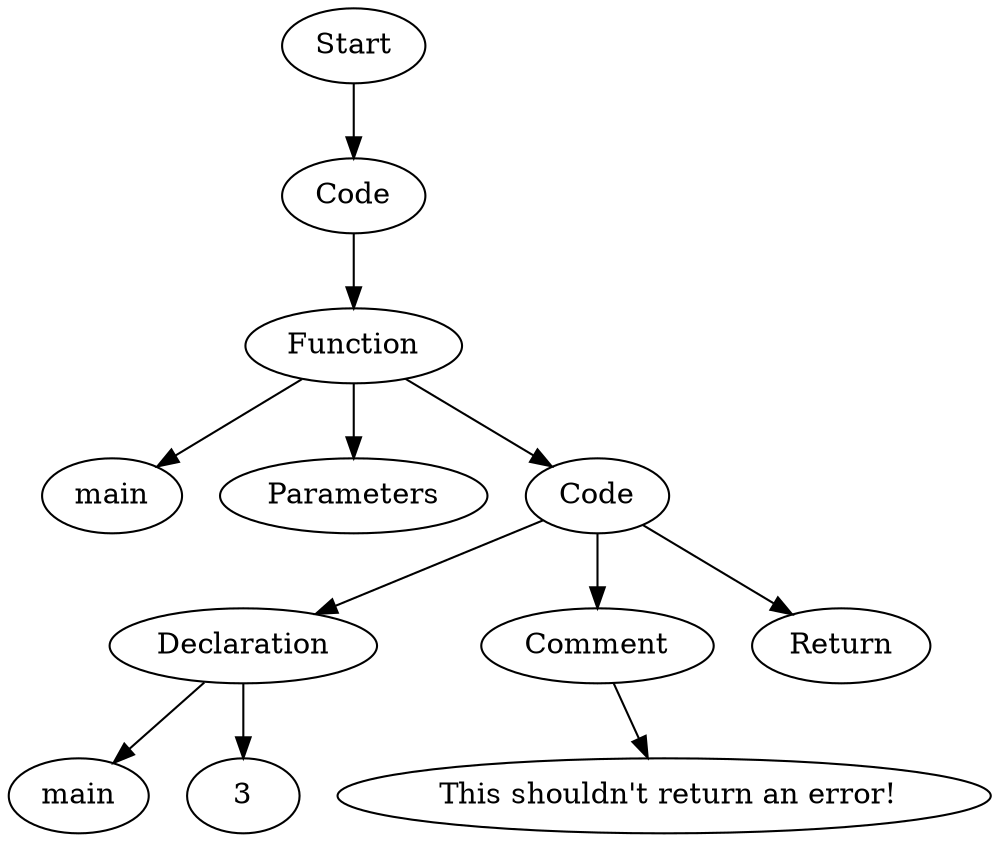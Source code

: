 digraph AST {
  "128814121945696" [label="Start"];
  "128814121945696" -> "128814121956352";
  "128814121956352" [label="Code"];
  "128814121956352" -> "128814121956784";
  "128814121956784" [label="Function"];
  "128814121956784" -> "128814121952992";
  "128814121956784" -> "128814121944256";
  "128814121956784" -> "128814121955248";
  "128814121952992" [label="main"];
  "128814121944256" [label="Parameters"];
  "128814121955248" [label="Code"];
  "128814121955248" -> "128814121954816";
  "128814121955248" -> "128814121944448";
  "128814121955248" -> "128814121956928";
  "128814121954816" [label="Declaration"];
  "128814121954816" -> "128814121945600";
  "128814121954816" -> "128814121955200";
  "128814121945600" [label="main"];
  "128814121955200" [label="3"];
  "128814121944448" [label="Comment"];
  "128814121944448" -> "128814121956976";
  "128814121956976" [label=" This shouldn't return an error!"];
  "128814121956928" [label="Return"];
}

